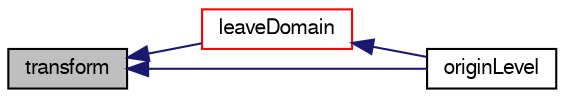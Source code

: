 digraph "transform"
{
  bgcolor="transparent";
  edge [fontname="FreeSans",fontsize="10",labelfontname="FreeSans",labelfontsize="10"];
  node [fontname="FreeSans",fontsize="10",shape=record];
  rankdir="LR";
  Node584 [label="transform",height=0.2,width=0.4,color="black", fillcolor="grey75", style="filled", fontcolor="black"];
  Node584 -> Node585 [dir="back",color="midnightblue",fontsize="10",style="solid",fontname="FreeSans"];
  Node585 [label="leaveDomain",height=0.2,width=0.4,color="red",URL="$a21686.html#accf6997842ff06a7463bd454599a0f45",tooltip="Convert any absolute coordinates into relative to (patch)face. "];
  Node585 -> Node586 [dir="back",color="midnightblue",fontsize="10",style="solid",fontname="FreeSans"];
  Node586 [label="originLevel",height=0.2,width=0.4,color="black",URL="$a21686.html#a401e7a24dbc520b869aaa022e8b6ff58"];
  Node584 -> Node586 [dir="back",color="midnightblue",fontsize="10",style="solid",fontname="FreeSans"];
}
